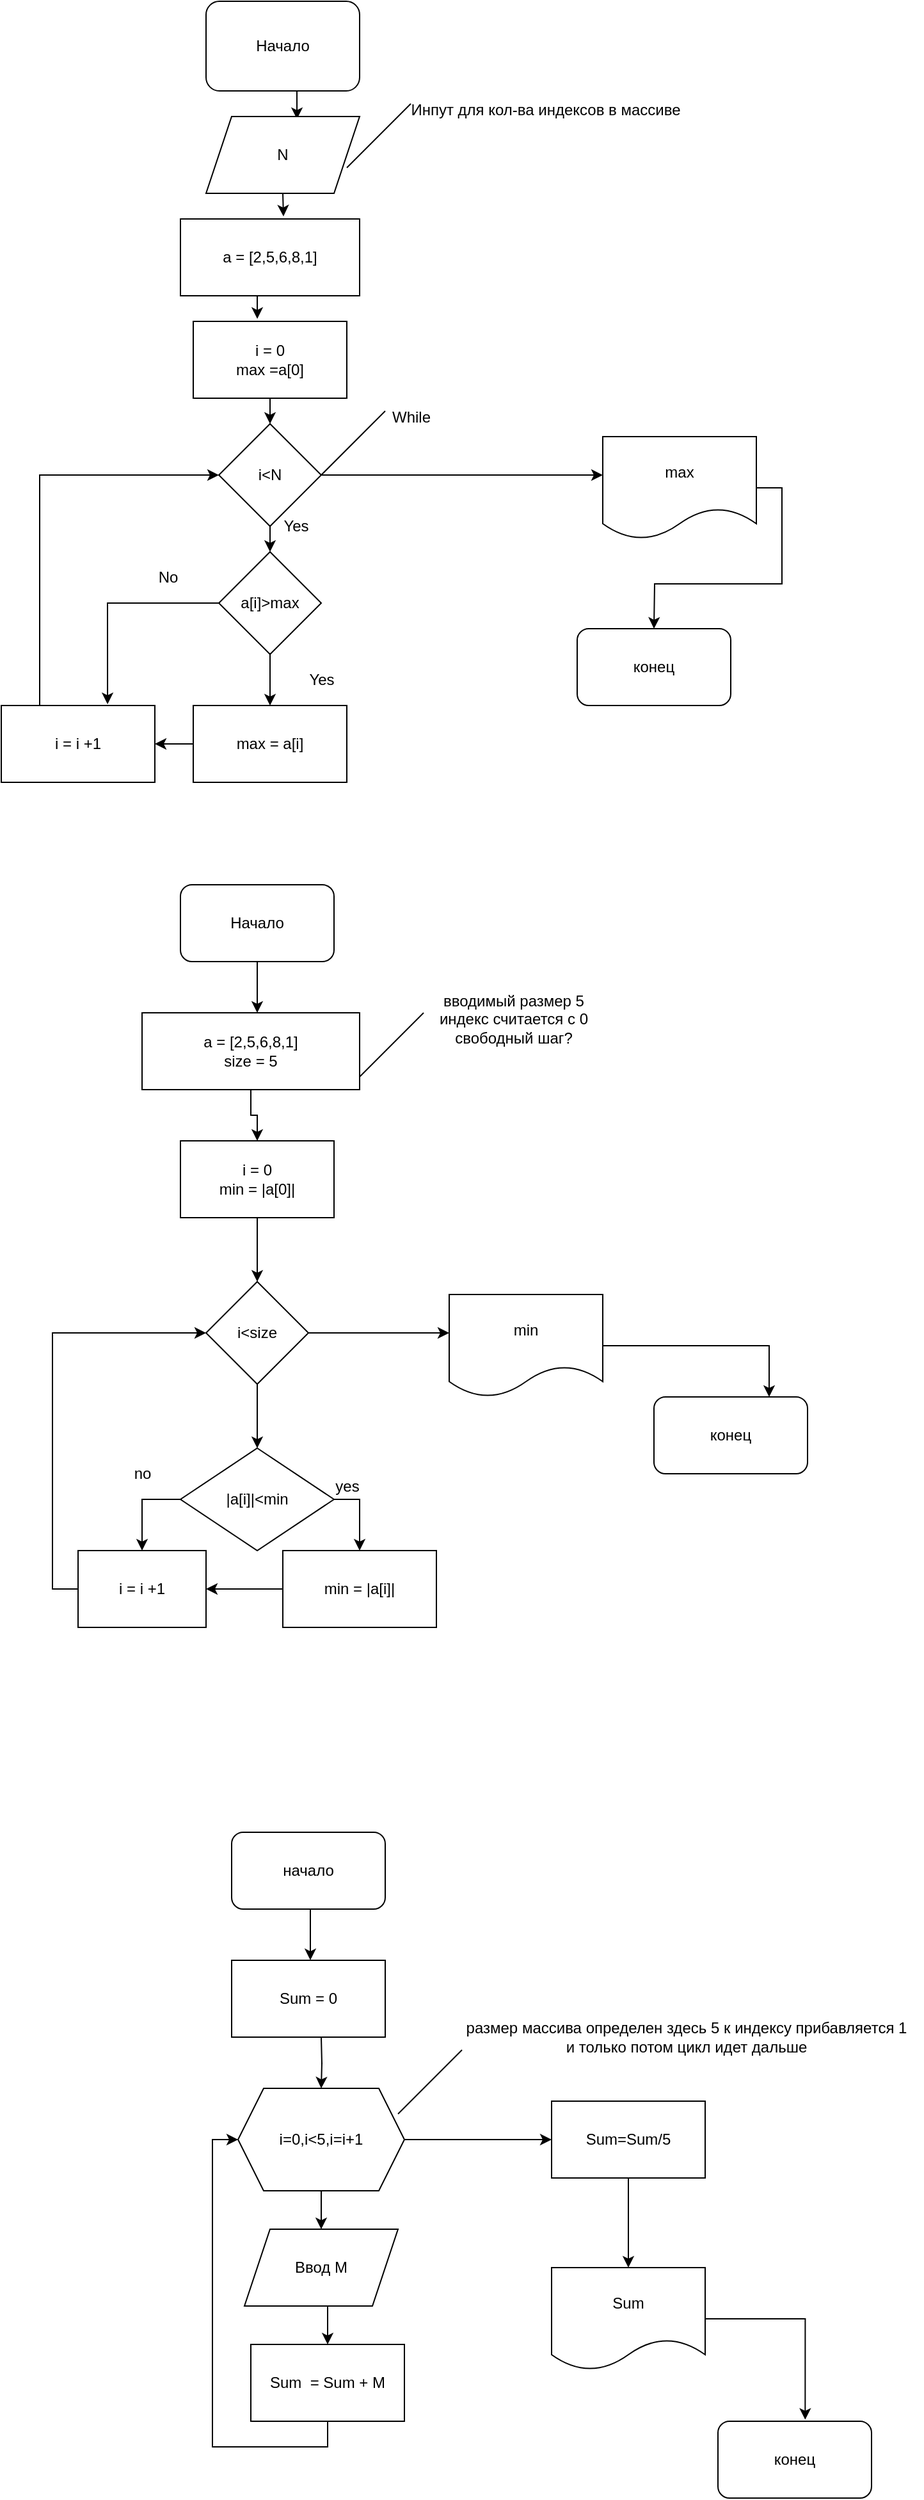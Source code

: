 <mxfile version="20.0.4" type="github">
  <diagram id="hOv4CMc3h8eQaiwRDZ-S" name="Page-1">
    <mxGraphModel dx="879" dy="546" grid="1" gridSize="10" guides="1" tooltips="1" connect="1" arrows="1" fold="1" page="1" pageScale="1" pageWidth="1654" pageHeight="2336" math="0" shadow="0">
      <root>
        <mxCell id="0" />
        <mxCell id="1" parent="0" />
        <mxCell id="QKbRD4LOsCRDeP-cugI2-16" style="edgeStyle=orthogonalEdgeStyle;rounded=0;orthogonalLoop=1;jettySize=auto;html=1;exitX=0.5;exitY=1;exitDx=0;exitDy=0;entryX=0.592;entryY=0.033;entryDx=0;entryDy=0;entryPerimeter=0;" parent="1" source="QKbRD4LOsCRDeP-cugI2-1" target="QKbRD4LOsCRDeP-cugI2-3" edge="1">
          <mxGeometry relative="1" as="geometry" />
        </mxCell>
        <mxCell id="QKbRD4LOsCRDeP-cugI2-1" value="&lt;font style=&quot;vertical-align: inherit;&quot;&gt;&lt;font style=&quot;vertical-align: inherit;&quot;&gt;Начало&lt;/font&gt;&lt;/font&gt;" style="rounded=1;whiteSpace=wrap;html=1;" parent="1" vertex="1">
          <mxGeometry x="290" y="30" width="120" height="70" as="geometry" />
        </mxCell>
        <mxCell id="QKbRD4LOsCRDeP-cugI2-5" style="edgeStyle=orthogonalEdgeStyle;rounded=0;orthogonalLoop=1;jettySize=auto;html=1;exitX=0.5;exitY=1;exitDx=0;exitDy=0;entryX=0.575;entryY=-0.033;entryDx=0;entryDy=0;entryPerimeter=0;" parent="1" source="QKbRD4LOsCRDeP-cugI2-3" target="QKbRD4LOsCRDeP-cugI2-4" edge="1">
          <mxGeometry relative="1" as="geometry" />
        </mxCell>
        <mxCell id="QKbRD4LOsCRDeP-cugI2-3" value="N" style="shape=parallelogram;perimeter=parallelogramPerimeter;whiteSpace=wrap;html=1;fixedSize=1;" parent="1" vertex="1">
          <mxGeometry x="290" y="120" width="120" height="60" as="geometry" />
        </mxCell>
        <mxCell id="QKbRD4LOsCRDeP-cugI2-17" style="edgeStyle=orthogonalEdgeStyle;rounded=0;orthogonalLoop=1;jettySize=auto;html=1;exitX=0.5;exitY=1;exitDx=0;exitDy=0;entryX=0.417;entryY=-0.033;entryDx=0;entryDy=0;entryPerimeter=0;" parent="1" source="QKbRD4LOsCRDeP-cugI2-4" target="QKbRD4LOsCRDeP-cugI2-14" edge="1">
          <mxGeometry relative="1" as="geometry" />
        </mxCell>
        <mxCell id="QKbRD4LOsCRDeP-cugI2-4" value="a = [2,5,6,8,1]" style="rounded=0;whiteSpace=wrap;html=1;" parent="1" vertex="1">
          <mxGeometry x="270" y="200" width="140" height="60" as="geometry" />
        </mxCell>
        <mxCell id="QKbRD4LOsCRDeP-cugI2-7" value="" style="endArrow=none;html=1;rounded=0;" parent="1" edge="1">
          <mxGeometry width="50" height="50" relative="1" as="geometry">
            <mxPoint x="400" y="160" as="sourcePoint" />
            <mxPoint x="450" y="110" as="targetPoint" />
          </mxGeometry>
        </mxCell>
        <mxCell id="QKbRD4LOsCRDeP-cugI2-9" value="Инпут для кол-ва индексов в массиве" style="text;html=1;align=center;verticalAlign=middle;resizable=0;points=[];autosize=1;strokeColor=none;fillColor=none;" parent="1" vertex="1">
          <mxGeometry x="440" y="100" width="230" height="30" as="geometry" />
        </mxCell>
        <mxCell id="QKbRD4LOsCRDeP-cugI2-18" style="edgeStyle=orthogonalEdgeStyle;rounded=0;orthogonalLoop=1;jettySize=auto;html=1;exitX=0.5;exitY=1;exitDx=0;exitDy=0;" parent="1" source="QKbRD4LOsCRDeP-cugI2-10" edge="1">
          <mxGeometry relative="1" as="geometry">
            <mxPoint x="340" y="460" as="targetPoint" />
          </mxGeometry>
        </mxCell>
        <mxCell id="x33IBUeL9OFxQDD6_skh-16" style="edgeStyle=orthogonalEdgeStyle;rounded=0;orthogonalLoop=1;jettySize=auto;html=1;exitX=1;exitY=0.5;exitDx=0;exitDy=0;" parent="1" source="QKbRD4LOsCRDeP-cugI2-10" edge="1">
          <mxGeometry relative="1" as="geometry">
            <mxPoint x="600" y="400" as="targetPoint" />
          </mxGeometry>
        </mxCell>
        <mxCell id="QKbRD4LOsCRDeP-cugI2-10" value="&lt;font style=&quot;vertical-align: inherit;&quot;&gt;&lt;font style=&quot;vertical-align: inherit;&quot;&gt;i&amp;lt;N&lt;/font&gt;&lt;/font&gt;" style="rhombus;whiteSpace=wrap;html=1;" parent="1" vertex="1">
          <mxGeometry x="300" y="360" width="80" height="80" as="geometry" />
        </mxCell>
        <mxCell id="QKbRD4LOsCRDeP-cugI2-15" style="edgeStyle=orthogonalEdgeStyle;rounded=0;orthogonalLoop=1;jettySize=auto;html=1;exitX=0.5;exitY=1;exitDx=0;exitDy=0;entryX=0.5;entryY=0;entryDx=0;entryDy=0;" parent="1" source="QKbRD4LOsCRDeP-cugI2-14" target="QKbRD4LOsCRDeP-cugI2-10" edge="1">
          <mxGeometry relative="1" as="geometry" />
        </mxCell>
        <mxCell id="QKbRD4LOsCRDeP-cugI2-14" value="&lt;font style=&quot;vertical-align: inherit;&quot;&gt;&lt;font style=&quot;vertical-align: inherit;&quot;&gt;&lt;font style=&quot;vertical-align: inherit;&quot;&gt;&lt;font style=&quot;vertical-align: inherit;&quot;&gt;&lt;font style=&quot;vertical-align: inherit;&quot;&gt;&lt;font style=&quot;vertical-align: inherit;&quot;&gt;&lt;font style=&quot;vertical-align: inherit;&quot;&gt;&lt;font style=&quot;vertical-align: inherit;&quot;&gt;i = 0&lt;br&gt;max =a[0]&lt;br&gt;&lt;/font&gt;&lt;/font&gt;&lt;/font&gt;&lt;/font&gt;&lt;/font&gt;&lt;/font&gt;&lt;/font&gt;&lt;/font&gt;" style="rounded=0;whiteSpace=wrap;html=1;" parent="1" vertex="1">
          <mxGeometry x="280" y="280" width="120" height="60" as="geometry" />
        </mxCell>
        <mxCell id="QKbRD4LOsCRDeP-cugI2-20" value="Yes" style="text;html=1;align=center;verticalAlign=middle;resizable=0;points=[];autosize=1;strokeColor=none;fillColor=none;" parent="1" vertex="1">
          <mxGeometry x="340" y="425" width="40" height="30" as="geometry" />
        </mxCell>
        <mxCell id="QKbRD4LOsCRDeP-cugI2-22" value="" style="endArrow=none;html=1;rounded=0;" parent="1" edge="1">
          <mxGeometry width="50" height="50" relative="1" as="geometry">
            <mxPoint x="380" y="400" as="sourcePoint" />
            <mxPoint x="430" y="350" as="targetPoint" />
          </mxGeometry>
        </mxCell>
        <mxCell id="QKbRD4LOsCRDeP-cugI2-23" value="While" style="text;html=1;align=center;verticalAlign=middle;resizable=0;points=[];autosize=1;strokeColor=none;fillColor=none;" parent="1" vertex="1">
          <mxGeometry x="425" y="340" width="50" height="30" as="geometry" />
        </mxCell>
        <mxCell id="x33IBUeL9OFxQDD6_skh-7" style="edgeStyle=orthogonalEdgeStyle;rounded=0;orthogonalLoop=1;jettySize=auto;html=1;exitX=0.5;exitY=1;exitDx=0;exitDy=0;entryX=0.5;entryY=0;entryDx=0;entryDy=0;" parent="1" source="QKbRD4LOsCRDeP-cugI2-24" target="x33IBUeL9OFxQDD6_skh-5" edge="1">
          <mxGeometry relative="1" as="geometry" />
        </mxCell>
        <mxCell id="x33IBUeL9OFxQDD6_skh-10" style="edgeStyle=orthogonalEdgeStyle;rounded=0;orthogonalLoop=1;jettySize=auto;html=1;exitX=0;exitY=0.5;exitDx=0;exitDy=0;entryX=0.692;entryY=-0.017;entryDx=0;entryDy=0;entryPerimeter=0;" parent="1" source="QKbRD4LOsCRDeP-cugI2-24" target="x33IBUeL9OFxQDD6_skh-8" edge="1">
          <mxGeometry relative="1" as="geometry" />
        </mxCell>
        <mxCell id="QKbRD4LOsCRDeP-cugI2-24" value="&lt;font style=&quot;vertical-align: inherit;&quot;&gt;&lt;font style=&quot;vertical-align: inherit;&quot;&gt;а[i]&amp;gt;max&lt;/font&gt;&lt;/font&gt;" style="rhombus;whiteSpace=wrap;html=1;" parent="1" vertex="1">
          <mxGeometry x="300" y="460" width="80" height="80" as="geometry" />
        </mxCell>
        <mxCell id="x33IBUeL9OFxQDD6_skh-3" value="Yes" style="text;html=1;align=center;verticalAlign=middle;resizable=0;points=[];autosize=1;strokeColor=none;fillColor=none;" parent="1" vertex="1">
          <mxGeometry x="360" y="545" width="40" height="30" as="geometry" />
        </mxCell>
        <mxCell id="x33IBUeL9OFxQDD6_skh-9" style="edgeStyle=orthogonalEdgeStyle;rounded=0;orthogonalLoop=1;jettySize=auto;html=1;exitX=0;exitY=0.5;exitDx=0;exitDy=0;entryX=1;entryY=0.5;entryDx=0;entryDy=0;" parent="1" source="x33IBUeL9OFxQDD6_skh-5" target="x33IBUeL9OFxQDD6_skh-8" edge="1">
          <mxGeometry relative="1" as="geometry" />
        </mxCell>
        <mxCell id="x33IBUeL9OFxQDD6_skh-5" value="max = a[i]" style="rounded=0;whiteSpace=wrap;html=1;" parent="1" vertex="1">
          <mxGeometry x="280" y="580" width="120" height="60" as="geometry" />
        </mxCell>
        <mxCell id="x33IBUeL9OFxQDD6_skh-15" style="edgeStyle=orthogonalEdgeStyle;rounded=0;orthogonalLoop=1;jettySize=auto;html=1;exitX=0.25;exitY=0;exitDx=0;exitDy=0;entryX=0;entryY=0.5;entryDx=0;entryDy=0;" parent="1" source="x33IBUeL9OFxQDD6_skh-8" target="QKbRD4LOsCRDeP-cugI2-10" edge="1">
          <mxGeometry relative="1" as="geometry" />
        </mxCell>
        <mxCell id="x33IBUeL9OFxQDD6_skh-8" value="i = i +1" style="rounded=0;whiteSpace=wrap;html=1;" parent="1" vertex="1">
          <mxGeometry x="130" y="580" width="120" height="60" as="geometry" />
        </mxCell>
        <mxCell id="x33IBUeL9OFxQDD6_skh-11" value="No" style="text;html=1;align=center;verticalAlign=middle;resizable=0;points=[];autosize=1;strokeColor=none;fillColor=none;" parent="1" vertex="1">
          <mxGeometry x="240" y="465" width="40" height="30" as="geometry" />
        </mxCell>
        <mxCell id="x33IBUeL9OFxQDD6_skh-18" style="edgeStyle=orthogonalEdgeStyle;rounded=0;orthogonalLoop=1;jettySize=auto;html=1;exitX=1;exitY=0.5;exitDx=0;exitDy=0;" parent="1" source="x33IBUeL9OFxQDD6_skh-17" edge="1">
          <mxGeometry relative="1" as="geometry">
            <mxPoint x="640" y="520" as="targetPoint" />
          </mxGeometry>
        </mxCell>
        <mxCell id="x33IBUeL9OFxQDD6_skh-17" value="max" style="shape=document;whiteSpace=wrap;html=1;boundedLbl=1;" parent="1" vertex="1">
          <mxGeometry x="600" y="370" width="120" height="80" as="geometry" />
        </mxCell>
        <mxCell id="x33IBUeL9OFxQDD6_skh-19" value="конец" style="rounded=1;whiteSpace=wrap;html=1;" parent="1" vertex="1">
          <mxGeometry x="580" y="520" width="120" height="60" as="geometry" />
        </mxCell>
        <mxCell id="abF6mprupppWIq8DB4ML-5" style="edgeStyle=orthogonalEdgeStyle;rounded=0;orthogonalLoop=1;jettySize=auto;html=1;exitX=0.5;exitY=1;exitDx=0;exitDy=0;" parent="1" source="abF6mprupppWIq8DB4ML-2" edge="1">
          <mxGeometry relative="1" as="geometry">
            <mxPoint x="330" y="820" as="targetPoint" />
          </mxGeometry>
        </mxCell>
        <mxCell id="abF6mprupppWIq8DB4ML-2" value="Начало" style="rounded=1;whiteSpace=wrap;html=1;" parent="1" vertex="1">
          <mxGeometry x="270" y="720" width="120" height="60" as="geometry" />
        </mxCell>
        <mxCell id="abF6mprupppWIq8DB4ML-7" style="edgeStyle=orthogonalEdgeStyle;rounded=0;orthogonalLoop=1;jettySize=auto;html=1;exitX=0.5;exitY=1;exitDx=0;exitDy=0;" parent="1" source="abF6mprupppWIq8DB4ML-3" target="abF6mprupppWIq8DB4ML-6" edge="1">
          <mxGeometry relative="1" as="geometry" />
        </mxCell>
        <mxCell id="abF6mprupppWIq8DB4ML-3" value="a = [2,5,6,8,1]&lt;br&gt;size = 5" style="rounded=0;whiteSpace=wrap;html=1;" parent="1" vertex="1">
          <mxGeometry x="240" y="820" width="170" height="60" as="geometry" />
        </mxCell>
        <mxCell id="abF6mprupppWIq8DB4ML-10" style="edgeStyle=orthogonalEdgeStyle;rounded=0;orthogonalLoop=1;jettySize=auto;html=1;exitX=0.5;exitY=1;exitDx=0;exitDy=0;" parent="1" source="abF6mprupppWIq8DB4ML-6" target="abF6mprupppWIq8DB4ML-8" edge="1">
          <mxGeometry relative="1" as="geometry" />
        </mxCell>
        <mxCell id="abF6mprupppWIq8DB4ML-6" value="i = 0&lt;br&gt;min = |a[0]|" style="rounded=0;whiteSpace=wrap;html=1;" parent="1" vertex="1">
          <mxGeometry x="270" y="920" width="120" height="60" as="geometry" />
        </mxCell>
        <mxCell id="abF6mprupppWIq8DB4ML-12" style="edgeStyle=orthogonalEdgeStyle;rounded=0;orthogonalLoop=1;jettySize=auto;html=1;exitX=0.5;exitY=1;exitDx=0;exitDy=0;entryX=0.5;entryY=0;entryDx=0;entryDy=0;" parent="1" source="abF6mprupppWIq8DB4ML-8" target="abF6mprupppWIq8DB4ML-11" edge="1">
          <mxGeometry relative="1" as="geometry" />
        </mxCell>
        <mxCell id="3ugPMBBeOcP1mLZwPPLr-2" style="edgeStyle=orthogonalEdgeStyle;rounded=0;orthogonalLoop=1;jettySize=auto;html=1;exitX=1;exitY=0.5;exitDx=0;exitDy=0;" parent="1" source="abF6mprupppWIq8DB4ML-8" edge="1">
          <mxGeometry relative="1" as="geometry">
            <mxPoint x="480" y="1070" as="targetPoint" />
          </mxGeometry>
        </mxCell>
        <mxCell id="abF6mprupppWIq8DB4ML-8" value="i&amp;lt;size" style="rhombus;whiteSpace=wrap;html=1;" parent="1" vertex="1">
          <mxGeometry x="290" y="1030" width="80" height="80" as="geometry" />
        </mxCell>
        <mxCell id="abF6mprupppWIq8DB4ML-15" style="edgeStyle=orthogonalEdgeStyle;rounded=0;orthogonalLoop=1;jettySize=auto;html=1;exitX=0;exitY=0.5;exitDx=0;exitDy=0;entryX=0.5;entryY=0;entryDx=0;entryDy=0;" parent="1" source="abF6mprupppWIq8DB4ML-11" target="abF6mprupppWIq8DB4ML-14" edge="1">
          <mxGeometry relative="1" as="geometry" />
        </mxCell>
        <mxCell id="abF6mprupppWIq8DB4ML-24" style="edgeStyle=orthogonalEdgeStyle;rounded=0;orthogonalLoop=1;jettySize=auto;html=1;exitX=1;exitY=0.5;exitDx=0;exitDy=0;" parent="1" source="abF6mprupppWIq8DB4ML-11" target="abF6mprupppWIq8DB4ML-23" edge="1">
          <mxGeometry relative="1" as="geometry" />
        </mxCell>
        <mxCell id="abF6mprupppWIq8DB4ML-11" value="&lt;font style=&quot;vertical-align: inherit;&quot;&gt;&lt;font style=&quot;vertical-align: inherit;&quot;&gt;|а[i]|&amp;lt;min&lt;/font&gt;&lt;/font&gt;" style="rhombus;whiteSpace=wrap;html=1;" parent="1" vertex="1">
          <mxGeometry x="270" y="1160" width="120" height="80" as="geometry" />
        </mxCell>
        <mxCell id="abF6mprupppWIq8DB4ML-16" style="edgeStyle=orthogonalEdgeStyle;rounded=0;orthogonalLoop=1;jettySize=auto;html=1;exitX=0;exitY=0.5;exitDx=0;exitDy=0;entryX=0;entryY=0.5;entryDx=0;entryDy=0;" parent="1" source="abF6mprupppWIq8DB4ML-14" target="abF6mprupppWIq8DB4ML-8" edge="1">
          <mxGeometry relative="1" as="geometry" />
        </mxCell>
        <mxCell id="abF6mprupppWIq8DB4ML-14" value="i = i +1" style="rounded=0;whiteSpace=wrap;html=1;" parent="1" vertex="1">
          <mxGeometry x="190" y="1240" width="100" height="60" as="geometry" />
        </mxCell>
        <mxCell id="abF6mprupppWIq8DB4ML-19" value="no" style="text;html=1;align=center;verticalAlign=middle;resizable=0;points=[];autosize=1;strokeColor=none;fillColor=none;" parent="1" vertex="1">
          <mxGeometry x="220" y="1165" width="40" height="30" as="geometry" />
        </mxCell>
        <mxCell id="3ugPMBBeOcP1mLZwPPLr-1" style="edgeStyle=orthogonalEdgeStyle;rounded=0;orthogonalLoop=1;jettySize=auto;html=1;entryX=1;entryY=0.5;entryDx=0;entryDy=0;" parent="1" source="abF6mprupppWIq8DB4ML-23" target="abF6mprupppWIq8DB4ML-14" edge="1">
          <mxGeometry relative="1" as="geometry" />
        </mxCell>
        <mxCell id="abF6mprupppWIq8DB4ML-23" value="min = |a[i]|" style="rounded=0;whiteSpace=wrap;html=1;" parent="1" vertex="1">
          <mxGeometry x="350" y="1240" width="120" height="60" as="geometry" />
        </mxCell>
        <mxCell id="abF6mprupppWIq8DB4ML-26" value="yes" style="text;html=1;align=center;verticalAlign=middle;resizable=0;points=[];autosize=1;strokeColor=none;fillColor=none;" parent="1" vertex="1">
          <mxGeometry x="380" y="1175" width="40" height="30" as="geometry" />
        </mxCell>
        <mxCell id="abF6mprupppWIq8DB4ML-28" value="" style="endArrow=none;html=1;rounded=0;" parent="1" edge="1">
          <mxGeometry width="50" height="50" relative="1" as="geometry">
            <mxPoint x="410" y="870" as="sourcePoint" />
            <mxPoint x="460" y="820" as="targetPoint" />
          </mxGeometry>
        </mxCell>
        <mxCell id="abF6mprupppWIq8DB4ML-29" value="вводимый размер 5&lt;br&gt;индекс считается с 0&lt;br&gt;свободный шаг?" style="text;html=1;align=center;verticalAlign=middle;resizable=0;points=[];autosize=1;strokeColor=none;fillColor=none;" parent="1" vertex="1">
          <mxGeometry x="460" y="800" width="140" height="50" as="geometry" />
        </mxCell>
        <mxCell id="3ugPMBBeOcP1mLZwPPLr-5" style="edgeStyle=orthogonalEdgeStyle;rounded=0;orthogonalLoop=1;jettySize=auto;html=1;exitX=1;exitY=0.5;exitDx=0;exitDy=0;entryX=0.75;entryY=0;entryDx=0;entryDy=0;" parent="1" source="3ugPMBBeOcP1mLZwPPLr-3" target="3ugPMBBeOcP1mLZwPPLr-4" edge="1">
          <mxGeometry relative="1" as="geometry" />
        </mxCell>
        <mxCell id="3ugPMBBeOcP1mLZwPPLr-3" value="min" style="shape=document;whiteSpace=wrap;html=1;boundedLbl=1;" parent="1" vertex="1">
          <mxGeometry x="480" y="1040" width="120" height="80" as="geometry" />
        </mxCell>
        <mxCell id="3ugPMBBeOcP1mLZwPPLr-4" value="конец" style="rounded=1;whiteSpace=wrap;html=1;" parent="1" vertex="1">
          <mxGeometry x="640" y="1120" width="120" height="60" as="geometry" />
        </mxCell>
        <mxCell id="7UkuXEC-VQRonw2ITMXY-3" style="edgeStyle=orthogonalEdgeStyle;rounded=0;orthogonalLoop=1;jettySize=auto;html=1;exitX=0.5;exitY=1;exitDx=0;exitDy=0;entryX=0.45;entryY=-0.002;entryDx=0;entryDy=0;entryPerimeter=0;" parent="1" source="7UkuXEC-VQRonw2ITMXY-1" edge="1">
          <mxGeometry relative="1" as="geometry">
            <mxPoint x="371.5" y="1559.88" as="targetPoint" />
          </mxGeometry>
        </mxCell>
        <mxCell id="7UkuXEC-VQRonw2ITMXY-1" value="&lt;font style=&quot;vertical-align: inherit;&quot;&gt;&lt;font style=&quot;vertical-align: inherit;&quot;&gt;начало&lt;/font&gt;&lt;/font&gt;" style="rounded=1;whiteSpace=wrap;html=1;" parent="1" vertex="1">
          <mxGeometry x="310" y="1460" width="120" height="60" as="geometry" />
        </mxCell>
        <mxCell id="7UkuXEC-VQRonw2ITMXY-11" style="edgeStyle=orthogonalEdgeStyle;rounded=0;orthogonalLoop=1;jettySize=auto;html=1;exitX=0.5;exitY=1;exitDx=0;exitDy=0;entryX=0.5;entryY=0;entryDx=0;entryDy=0;" parent="1" edge="1">
          <mxGeometry relative="1" as="geometry">
            <mxPoint x="380" y="1620" as="sourcePoint" />
            <mxPoint x="380" y="1660" as="targetPoint" />
          </mxGeometry>
        </mxCell>
        <mxCell id="7UkuXEC-VQRonw2ITMXY-18" style="edgeStyle=orthogonalEdgeStyle;rounded=0;orthogonalLoop=1;jettySize=auto;html=1;exitX=0.5;exitY=1;exitDx=0;exitDy=0;" parent="1" source="7UkuXEC-VQRonw2ITMXY-12" edge="1">
          <mxGeometry relative="1" as="geometry">
            <mxPoint x="380" y="1770" as="targetPoint" />
          </mxGeometry>
        </mxCell>
        <mxCell id="7UkuXEC-VQRonw2ITMXY-25" style="edgeStyle=orthogonalEdgeStyle;rounded=0;orthogonalLoop=1;jettySize=auto;html=1;exitX=1;exitY=0.5;exitDx=0;exitDy=0;" parent="1" source="7UkuXEC-VQRonw2ITMXY-12" edge="1">
          <mxGeometry relative="1" as="geometry">
            <mxPoint x="560" y="1700" as="targetPoint" />
          </mxGeometry>
        </mxCell>
        <mxCell id="7UkuXEC-VQRonw2ITMXY-12" value="i=0,i&amp;lt;5,i=i+1" style="shape=hexagon;perimeter=hexagonPerimeter2;whiteSpace=wrap;html=1;fixedSize=1;" parent="1" vertex="1">
          <mxGeometry x="315" y="1660" width="130" height="80" as="geometry" />
        </mxCell>
        <mxCell id="7UkuXEC-VQRonw2ITMXY-15" value="Sum = 0" style="rounded=0;whiteSpace=wrap;html=1;" parent="1" vertex="1">
          <mxGeometry x="310" y="1560" width="120" height="60" as="geometry" />
        </mxCell>
        <mxCell id="7UkuXEC-VQRonw2ITMXY-22" style="edgeStyle=orthogonalEdgeStyle;rounded=0;orthogonalLoop=1;jettySize=auto;html=1;exitX=0.5;exitY=1;exitDx=0;exitDy=0;entryX=0.5;entryY=0;entryDx=0;entryDy=0;" parent="1" source="7UkuXEC-VQRonw2ITMXY-20" target="7UkuXEC-VQRonw2ITMXY-21" edge="1">
          <mxGeometry relative="1" as="geometry" />
        </mxCell>
        <mxCell id="7UkuXEC-VQRonw2ITMXY-20" value="Ввод М" style="shape=parallelogram;perimeter=parallelogramPerimeter;whiteSpace=wrap;html=1;fixedSize=1;" parent="1" vertex="1">
          <mxGeometry x="320" y="1770" width="120" height="60" as="geometry" />
        </mxCell>
        <mxCell id="7UkuXEC-VQRonw2ITMXY-24" style="edgeStyle=orthogonalEdgeStyle;rounded=0;orthogonalLoop=1;jettySize=auto;html=1;exitX=0.5;exitY=1;exitDx=0;exitDy=0;entryX=0;entryY=0.5;entryDx=0;entryDy=0;" parent="1" source="7UkuXEC-VQRonw2ITMXY-21" target="7UkuXEC-VQRonw2ITMXY-12" edge="1">
          <mxGeometry relative="1" as="geometry" />
        </mxCell>
        <mxCell id="7UkuXEC-VQRonw2ITMXY-21" value="Sum&amp;nbsp; = Sum + М" style="rounded=0;whiteSpace=wrap;html=1;" parent="1" vertex="1">
          <mxGeometry x="325" y="1860" width="120" height="60" as="geometry" />
        </mxCell>
        <mxCell id="7UkuXEC-VQRonw2ITMXY-30" style="edgeStyle=orthogonalEdgeStyle;rounded=0;orthogonalLoop=1;jettySize=auto;html=1;exitX=0.5;exitY=1;exitDx=0;exitDy=0;entryX=0.5;entryY=0;entryDx=0;entryDy=0;" parent="1" source="7UkuXEC-VQRonw2ITMXY-26" target="7UkuXEC-VQRonw2ITMXY-29" edge="1">
          <mxGeometry relative="1" as="geometry" />
        </mxCell>
        <mxCell id="7UkuXEC-VQRonw2ITMXY-26" value="Sum=Sum/5" style="rounded=0;whiteSpace=wrap;html=1;" parent="1" vertex="1">
          <mxGeometry x="560" y="1670" width="120" height="60" as="geometry" />
        </mxCell>
        <mxCell id="7UkuXEC-VQRonw2ITMXY-32" style="edgeStyle=orthogonalEdgeStyle;rounded=0;orthogonalLoop=1;jettySize=auto;html=1;exitX=1;exitY=0.5;exitDx=0;exitDy=0;entryX=0.568;entryY=-0.02;entryDx=0;entryDy=0;entryPerimeter=0;" parent="1" source="7UkuXEC-VQRonw2ITMXY-29" target="7UkuXEC-VQRonw2ITMXY-31" edge="1">
          <mxGeometry relative="1" as="geometry" />
        </mxCell>
        <mxCell id="7UkuXEC-VQRonw2ITMXY-29" value="Sum" style="shape=document;whiteSpace=wrap;html=1;boundedLbl=1;" parent="1" vertex="1">
          <mxGeometry x="560" y="1800" width="120" height="80" as="geometry" />
        </mxCell>
        <mxCell id="7UkuXEC-VQRonw2ITMXY-31" value="конец" style="rounded=1;whiteSpace=wrap;html=1;" parent="1" vertex="1">
          <mxGeometry x="690" y="1920" width="120" height="60" as="geometry" />
        </mxCell>
        <mxCell id="7UkuXEC-VQRonw2ITMXY-33" value="" style="endArrow=none;html=1;rounded=0;" parent="1" edge="1">
          <mxGeometry width="50" height="50" relative="1" as="geometry">
            <mxPoint x="440" y="1680" as="sourcePoint" />
            <mxPoint x="490" y="1630" as="targetPoint" />
          </mxGeometry>
        </mxCell>
        <mxCell id="7UkuXEC-VQRonw2ITMXY-35" value="размер массива определен здесь 5 к индексу прибавляется 1&lt;br&gt;и только потом цикл идет дальше" style="text;html=1;align=center;verticalAlign=middle;resizable=0;points=[];autosize=1;strokeColor=none;fillColor=none;" parent="1" vertex="1">
          <mxGeometry x="480" y="1600" width="370" height="40" as="geometry" />
        </mxCell>
      </root>
    </mxGraphModel>
  </diagram>
</mxfile>
